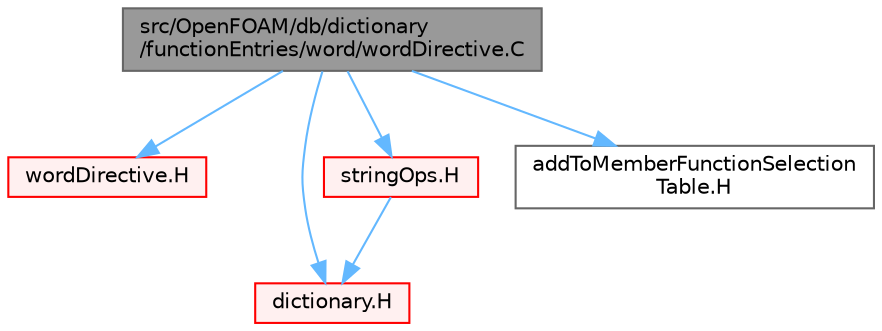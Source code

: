 digraph "src/OpenFOAM/db/dictionary/functionEntries/word/wordDirective.C"
{
 // LATEX_PDF_SIZE
  bgcolor="transparent";
  edge [fontname=Helvetica,fontsize=10,labelfontname=Helvetica,labelfontsize=10];
  node [fontname=Helvetica,fontsize=10,shape=box,height=0.2,width=0.4];
  Node1 [id="Node000001",label="src/OpenFOAM/db/dictionary\l/functionEntries/word/wordDirective.C",height=0.2,width=0.4,color="gray40", fillcolor="grey60", style="filled", fontcolor="black",tooltip=" "];
  Node1 -> Node2 [id="edge1_Node000001_Node000002",color="steelblue1",style="solid",tooltip=" "];
  Node2 [id="Node000002",label="wordDirective.H",height=0.2,width=0.4,color="red", fillcolor="#FFF0F0", style="filled",URL="$wordDirective_8H.html",tooltip=" "];
  Node1 -> Node115 [id="edge2_Node000001_Node000115",color="steelblue1",style="solid",tooltip=" "];
  Node115 [id="Node000115",label="dictionary.H",height=0.2,width=0.4,color="red", fillcolor="#FFF0F0", style="filled",URL="$dictionary_8H.html",tooltip=" "];
  Node1 -> Node137 [id="edge3_Node000001_Node000137",color="steelblue1",style="solid",tooltip=" "];
  Node137 [id="Node000137",label="stringOps.H",height=0.2,width=0.4,color="red", fillcolor="#FFF0F0", style="filled",URL="$stringOps_8H.html",tooltip=" "];
  Node137 -> Node115 [id="edge4_Node000137_Node000115",color="steelblue1",style="solid",tooltip=" "];
  Node1 -> Node143 [id="edge5_Node000001_Node000143",color="steelblue1",style="solid",tooltip=" "];
  Node143 [id="Node000143",label="addToMemberFunctionSelection\lTable.H",height=0.2,width=0.4,color="grey40", fillcolor="white", style="filled",URL="$addToMemberFunctionSelectionTable_8H.html",tooltip="Macros for easy insertion into member function selection tables."];
}
